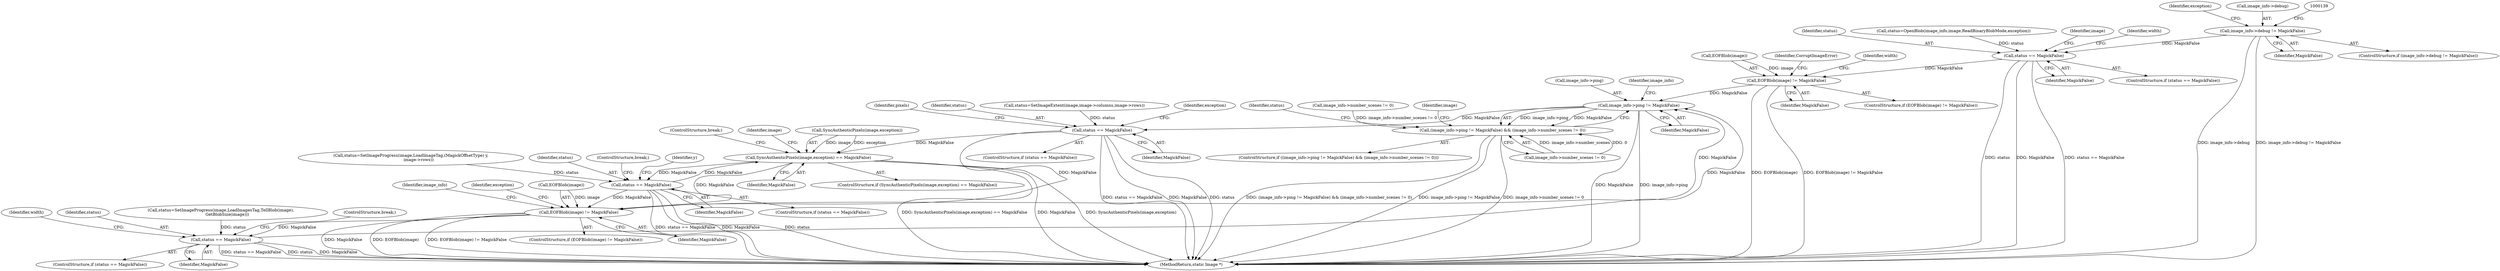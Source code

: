 digraph "0_ImageMagick_f6e9d0d9955e85bdd7540b251cd50d598dacc5e6@pointer" {
"1000133" [label="(Call,image_info->debug != MagickFalse)"];
"1000171" [label="(Call,status == MagickFalse)"];
"1000192" [label="(Call,EOFBlob(image) != MagickFalse)"];
"1000229" [label="(Call,image_info->ping != MagickFalse)"];
"1000228" [label="(Call,(image_info->ping != MagickFalse) && (image_info->number_scenes != 0))"];
"1000265" [label="(Call,status == MagickFalse)"];
"1000420" [label="(Call,SyncAuthenticPixels(image,exception) == MagickFalse)"];
"1000447" [label="(Call,status == MagickFalse)"];
"1000458" [label="(Call,EOFBlob(image) != MagickFalse)"];
"1000542" [label="(Call,status == MagickFalse)"];
"1000192" [label="(Call,EOFBlob(image) != MagickFalse)"];
"1000474" [label="(Identifier,image_info)"];
"1000172" [label="(Identifier,status)"];
"1000163" [label="(Call,status=OpenBlob(image_info,image,ReadBinaryBlobMode,exception))"];
"1000424" [label="(Identifier,MagickFalse)"];
"1000264" [label="(ControlStructure,if (status == MagickFalse))"];
"1000265" [label="(Call,status == MagickFalse)"];
"1000419" [label="(ControlStructure,if (SyncAuthenticPixels(image,exception) == MagickFalse))"];
"1000464" [label="(Identifier,exception)"];
"1000227" [label="(ControlStructure,if ((image_info->ping != MagickFalse) && (image_info->number_scenes != 0)))"];
"1000548" [label="(Identifier,width)"];
"1000435" [label="(Call,status=SetImageProgress(image,LoadImageTag,(MagickOffsetType) y,\n            image->rows))"];
"1000255" [label="(Identifier,status)"];
"1000541" [label="(ControlStructure,if (status == MagickFalse))"];
"1000543" [label="(Identifier,status)"];
"1000544" [label="(Identifier,MagickFalse)"];
"1000425" [label="(ControlStructure,break;)"];
"1000458" [label="(Call,EOFBlob(image) != MagickFalse)"];
"1000193" [label="(Call,EOFBlob(image))"];
"1000560" [label="(MethodReturn,static Image *)"];
"1000234" [label="(Call,image_info->number_scenes != 0)"];
"1000197" [label="(Identifier,CorruptImageError)"];
"1000449" [label="(Identifier,MagickFalse)"];
"1000532" [label="(Call,status=SetImageProgress(image,LoadImagesTag,TellBlob(image),\n          GetBlobSize(image)))"];
"1000448" [label="(Identifier,status)"];
"1000447" [label="(Call,status == MagickFalse)"];
"1000472" [label="(Call,image_info->number_scenes != 0)"];
"1000279" [label="(Identifier,pixels)"];
"1000149" [label="(Identifier,exception)"];
"1000266" [label="(Identifier,status)"];
"1000195" [label="(Identifier,MagickFalse)"];
"1000171" [label="(Call,status == MagickFalse)"];
"1000429" [label="(Identifier,image)"];
"1000191" [label="(ControlStructure,if (EOFBlob(image) != MagickFalse))"];
"1000254" [label="(Call,status=SetImageExtent(image,image->columns,image->rows))"];
"1000134" [label="(Call,image_info->debug)"];
"1000542" [label="(Call,status == MagickFalse)"];
"1000242" [label="(Identifier,image)"];
"1000233" [label="(Identifier,MagickFalse)"];
"1000421" [label="(Call,SyncAuthenticPixels(image,exception))"];
"1000446" [label="(ControlStructure,if (status == MagickFalse))"];
"1000137" [label="(Identifier,MagickFalse)"];
"1000202" [label="(Identifier,width)"];
"1000459" [label="(Call,EOFBlob(image))"];
"1000230" [label="(Call,image_info->ping)"];
"1000133" [label="(Call,image_info->debug != MagickFalse)"];
"1000420" [label="(Call,SyncAuthenticPixels(image,exception) == MagickFalse)"];
"1000229" [label="(Call,image_info->ping != MagickFalse)"];
"1000173" [label="(Identifier,MagickFalse)"];
"1000450" [label="(ControlStructure,break;)"];
"1000170" [label="(ControlStructure,if (status == MagickFalse))"];
"1000545" [label="(ControlStructure,break;)"];
"1000176" [label="(Identifier,image)"];
"1000267" [label="(Identifier,MagickFalse)"];
"1000321" [label="(Identifier,y)"];
"1000457" [label="(ControlStructure,if (EOFBlob(image) != MagickFalse))"];
"1000270" [label="(Identifier,exception)"];
"1000461" [label="(Identifier,MagickFalse)"];
"1000132" [label="(ControlStructure,if (image_info->debug != MagickFalse))"];
"1000236" [label="(Identifier,image_info)"];
"1000228" [label="(Call,(image_info->ping != MagickFalse) && (image_info->number_scenes != 0))"];
"1000184" [label="(Identifier,width)"];
"1000133" -> "1000132"  [label="AST: "];
"1000133" -> "1000137"  [label="CFG: "];
"1000134" -> "1000133"  [label="AST: "];
"1000137" -> "1000133"  [label="AST: "];
"1000139" -> "1000133"  [label="CFG: "];
"1000149" -> "1000133"  [label="CFG: "];
"1000133" -> "1000560"  [label="DDG: image_info->debug"];
"1000133" -> "1000560"  [label="DDG: image_info->debug != MagickFalse"];
"1000133" -> "1000171"  [label="DDG: MagickFalse"];
"1000171" -> "1000170"  [label="AST: "];
"1000171" -> "1000173"  [label="CFG: "];
"1000172" -> "1000171"  [label="AST: "];
"1000173" -> "1000171"  [label="AST: "];
"1000176" -> "1000171"  [label="CFG: "];
"1000184" -> "1000171"  [label="CFG: "];
"1000171" -> "1000560"  [label="DDG: status"];
"1000171" -> "1000560"  [label="DDG: MagickFalse"];
"1000171" -> "1000560"  [label="DDG: status == MagickFalse"];
"1000163" -> "1000171"  [label="DDG: status"];
"1000171" -> "1000192"  [label="DDG: MagickFalse"];
"1000192" -> "1000191"  [label="AST: "];
"1000192" -> "1000195"  [label="CFG: "];
"1000193" -> "1000192"  [label="AST: "];
"1000195" -> "1000192"  [label="AST: "];
"1000197" -> "1000192"  [label="CFG: "];
"1000202" -> "1000192"  [label="CFG: "];
"1000192" -> "1000560"  [label="DDG: EOFBlob(image)"];
"1000192" -> "1000560"  [label="DDG: EOFBlob(image) != MagickFalse"];
"1000193" -> "1000192"  [label="DDG: image"];
"1000192" -> "1000229"  [label="DDG: MagickFalse"];
"1000229" -> "1000228"  [label="AST: "];
"1000229" -> "1000233"  [label="CFG: "];
"1000230" -> "1000229"  [label="AST: "];
"1000233" -> "1000229"  [label="AST: "];
"1000236" -> "1000229"  [label="CFG: "];
"1000228" -> "1000229"  [label="CFG: "];
"1000229" -> "1000560"  [label="DDG: MagickFalse"];
"1000229" -> "1000560"  [label="DDG: image_info->ping"];
"1000229" -> "1000228"  [label="DDG: image_info->ping"];
"1000229" -> "1000228"  [label="DDG: MagickFalse"];
"1000458" -> "1000229"  [label="DDG: MagickFalse"];
"1000542" -> "1000229"  [label="DDG: MagickFalse"];
"1000229" -> "1000265"  [label="DDG: MagickFalse"];
"1000228" -> "1000227"  [label="AST: "];
"1000228" -> "1000234"  [label="CFG: "];
"1000234" -> "1000228"  [label="AST: "];
"1000242" -> "1000228"  [label="CFG: "];
"1000255" -> "1000228"  [label="CFG: "];
"1000228" -> "1000560"  [label="DDG: (image_info->ping != MagickFalse) && (image_info->number_scenes != 0)"];
"1000228" -> "1000560"  [label="DDG: image_info->ping != MagickFalse"];
"1000228" -> "1000560"  [label="DDG: image_info->number_scenes != 0"];
"1000472" -> "1000228"  [label="DDG: image_info->number_scenes != 0"];
"1000234" -> "1000228"  [label="DDG: image_info->number_scenes"];
"1000234" -> "1000228"  [label="DDG: 0"];
"1000265" -> "1000264"  [label="AST: "];
"1000265" -> "1000267"  [label="CFG: "];
"1000266" -> "1000265"  [label="AST: "];
"1000267" -> "1000265"  [label="AST: "];
"1000270" -> "1000265"  [label="CFG: "];
"1000279" -> "1000265"  [label="CFG: "];
"1000265" -> "1000560"  [label="DDG: status == MagickFalse"];
"1000265" -> "1000560"  [label="DDG: MagickFalse"];
"1000265" -> "1000560"  [label="DDG: status"];
"1000254" -> "1000265"  [label="DDG: status"];
"1000265" -> "1000420"  [label="DDG: MagickFalse"];
"1000265" -> "1000458"  [label="DDG: MagickFalse"];
"1000420" -> "1000419"  [label="AST: "];
"1000420" -> "1000424"  [label="CFG: "];
"1000421" -> "1000420"  [label="AST: "];
"1000424" -> "1000420"  [label="AST: "];
"1000425" -> "1000420"  [label="CFG: "];
"1000429" -> "1000420"  [label="CFG: "];
"1000420" -> "1000560"  [label="DDG: SyncAuthenticPixels(image,exception) == MagickFalse"];
"1000420" -> "1000560"  [label="DDG: MagickFalse"];
"1000420" -> "1000560"  [label="DDG: SyncAuthenticPixels(image,exception)"];
"1000421" -> "1000420"  [label="DDG: image"];
"1000421" -> "1000420"  [label="DDG: exception"];
"1000447" -> "1000420"  [label="DDG: MagickFalse"];
"1000420" -> "1000447"  [label="DDG: MagickFalse"];
"1000420" -> "1000458"  [label="DDG: MagickFalse"];
"1000447" -> "1000446"  [label="AST: "];
"1000447" -> "1000449"  [label="CFG: "];
"1000448" -> "1000447"  [label="AST: "];
"1000449" -> "1000447"  [label="AST: "];
"1000450" -> "1000447"  [label="CFG: "];
"1000321" -> "1000447"  [label="CFG: "];
"1000447" -> "1000560"  [label="DDG: status == MagickFalse"];
"1000447" -> "1000560"  [label="DDG: MagickFalse"];
"1000447" -> "1000560"  [label="DDG: status"];
"1000435" -> "1000447"  [label="DDG: status"];
"1000447" -> "1000458"  [label="DDG: MagickFalse"];
"1000458" -> "1000457"  [label="AST: "];
"1000458" -> "1000461"  [label="CFG: "];
"1000459" -> "1000458"  [label="AST: "];
"1000461" -> "1000458"  [label="AST: "];
"1000464" -> "1000458"  [label="CFG: "];
"1000474" -> "1000458"  [label="CFG: "];
"1000458" -> "1000560"  [label="DDG: MagickFalse"];
"1000458" -> "1000560"  [label="DDG: EOFBlob(image)"];
"1000458" -> "1000560"  [label="DDG: EOFBlob(image) != MagickFalse"];
"1000459" -> "1000458"  [label="DDG: image"];
"1000458" -> "1000542"  [label="DDG: MagickFalse"];
"1000542" -> "1000541"  [label="AST: "];
"1000542" -> "1000544"  [label="CFG: "];
"1000543" -> "1000542"  [label="AST: "];
"1000544" -> "1000542"  [label="AST: "];
"1000548" -> "1000542"  [label="CFG: "];
"1000545" -> "1000542"  [label="CFG: "];
"1000542" -> "1000560"  [label="DDG: status == MagickFalse"];
"1000542" -> "1000560"  [label="DDG: status"];
"1000542" -> "1000560"  [label="DDG: MagickFalse"];
"1000532" -> "1000542"  [label="DDG: status"];
}
